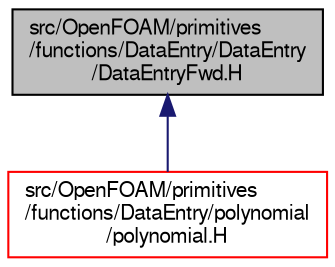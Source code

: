 digraph "src/OpenFOAM/primitives/functions/DataEntry/DataEntry/DataEntryFwd.H"
{
  bgcolor="transparent";
  edge [fontname="FreeSans",fontsize="10",labelfontname="FreeSans",labelfontsize="10"];
  node [fontname="FreeSans",fontsize="10",shape=record];
  Node126 [label="src/OpenFOAM/primitives\l/functions/DataEntry/DataEntry\l/DataEntryFwd.H",height=0.2,width=0.4,color="black", fillcolor="grey75", style="filled", fontcolor="black"];
  Node126 -> Node127 [dir="back",color="midnightblue",fontsize="10",style="solid",fontname="FreeSans"];
  Node127 [label="src/OpenFOAM/primitives\l/functions/DataEntry/polynomial\l/polynomial.H",height=0.2,width=0.4,color="red",URL="$a12260.html"];
}
